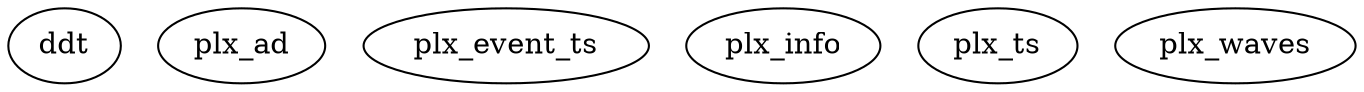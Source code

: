 /* Created by mdot for Matlab */
digraph m2html {

  ddt [URL="ddt.html"];
  plx_ad [URL="plx_ad.html"];
  plx_event_ts [URL="plx_event_ts.html"];
  plx_info [URL="plx_info.html"];
  plx_ts [URL="plx_ts.html"];
  plx_waves [URL="plx_waves.html"];
}